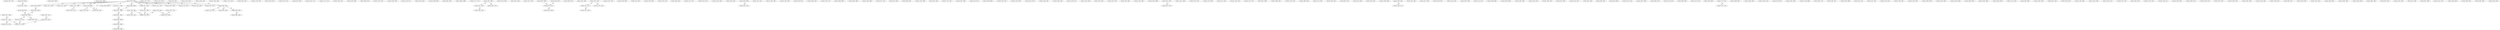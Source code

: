 strict digraph G {
  1 [ label="Unknown: 0000 : 7D47" ];
  2 [ label="Routine: 9FA4 : 9FB3" ];
  3 [ label="Routine: A007 : A00D" ];
  4 [ label="Routine: BCEC : BCED" ];
  5 [ label="Unknown: AFFC : AFFD" ];
  6 [ label="Routine: CA30 : CA3D" ];
  7 [ label="Routine: CA11 : CA23" ];
  8 [ label="Unknown: CA24 : CA2F" ];
  9 [ label="Unknown: B1D4 : B5CD" ];
  10 [ label="Routine: B68B : B6A1" ];
  11 [ label="Routine: AF8F : AFDE" ];
  12 [ label="Routine: 9F93 : 9FA1" ];
  13 [ label="Unknown: C6AD : C6AD" ];
  14 [ label="Unknown: C486 : C486" ];
  15 [ label="Unknown: A03D : A09D" ];
  16 [ label="Unknown: C4CA : C4CB" ];
  17 [ label="Unknown: B612 : B613" ];
  18 [ label="Unknown: C78B : C799" ];
  19 [ label="Routine: C892 : C8A3" ];
  20 [ label="Routine: 9D7B : 9DAD" ];
  21 [ label="Routine: CCDB : CCEA" ];
  22 [ label="Unknown: E470 : E470" ];
  23 [ label="Routine: 9F7D : 9F80" ];
  24 [ label="Routine: C48E : C4B4" ];
  25 [ label="Routine: E550 : E553" ];
  26 [ label="Routine: C4D8 : C4DF" ];
  27 [ label="Unknown: C461 : C472" ];
  28 [ label="Unknown: C7A1 : C7A2" ];
  29 [ label="Unknown: E49C : E4A7" ];
  30 [ label="Routine: E4A8 : E4B6" ];
  31 [ label="Routine: 9F6B : 9F7B" ];
  32 [ label="Unknown: C4CF : C4D7" ];
  33 [ label="Unknown: F085 : F086" ];
  34 [ label="Routine: C6A0 : C6AC" ];
  35 [ label="Unknown: C450 : C451" ];
  36 [ label="Unknown: 9F49 : 9F50" ];
  37 [ label="Unknown: B03B : B0FB" ];
  38 [ label="Routine: 7D54 : 7D5A" ];
  39 [ label="Routine: 7D48 : 7D4E" ];
  40 [ label="Routine: 9DB1 : 9DD4" ];
  41 [ label="Routine: A09E : A0A4" ];
  42 [ label="Routine: A035 : A03C" ];
  43 [ label="Routine: DB9E : DBA4" ];
  44 [ label="Routine: B935 : B95C" ];
  45 [ label="Unknown: BBEC : BBF6" ];
  46 [ label="Unknown: C777 : C778" ];
  47 [ label="Routine: CB85 : CB91" ];
  48 [ label="Routine: C651 : C663" ];
  49 [ label="Unknown: B193 : B1B9" ];
  50 [ label="Routine: B614 : B626" ];
  51 [ label="Routine: C4CC : C4CE" ];
  52 [ label="Routine: BBF7 : BBFC" ];
  53 [ label="Routine: BC02 : BC7A" ];
  54 [ label="Routine: E4BB : E4CF" ];
  55 [ label="Routine: C692 : C699" ];
  56 [ label="Routine: C8F1 : C917" ];
  57 [ label="Routine: C8B1 : C8E3" ];
  58 [ label="Routine: C918 : C92D" ];
  59 [ label="Routine: BAF7 : BB0B" ];
  60 [ label="Routine: BB98 : BBEB" ];
  61 [ label="Routine: BB11 : BB24" ];
  62 [ label="Routine: E471 : E49B" ];
  63 [ label="Routine: 9F21 : 9F48" ];
  64 [ label="Routine: E542 : E54F" ];
  65 [ label="Unknown: CA3E : CA48" ];
  66 [ label="Unknown: B929 : B934" ];
  67 [ label="Routine: 9F51 : 9F5F" ];
  68 [ label="Unknown: E55F : EF39" ];
  69 [ label="Routine: C41C : C423" ];
  70 [ label="Routine: C47B : C47D" ];
  71 [ label="Routine: B033 : B03A" ];
  72 [ label="Unknown: C424 : C424" ];
  73 [ label="Unknown: E554 : E554" ];
  74 [ label="Unknown: C9D2 : C9D6" ];
  75 [ label="Unknown: 9FA2 : 9FA3" ];
  76 [ label="Routine: B6A2 : B6BD" ];
  77 [ label="Routine: B729 : B759" ];
  78 [ label="Routine: C487 : C48C" ];
  79 [ label="Unknown: 7D5B : 7D98" ];
  80 [ label="Unknown: C8E4 : C8F0" ];
  81 [ label="Routine: C9D7 : C9EE" ];
  82 [ label="Routine: B1C7 : B1D3" ];
  83 [ label="Routine: EF3E : EF54" ];
  84 [ label="Unknown: B95D : BAC2" ];
  85 [ label="Routine: C76E : C776" ];
  86 [ label="Routine: CA49 : CA67" ];
  87 [ label="Routine: B14C : B192" ];
  88 [ label="Unknown: BB84 : BB8C" ];
  89 [ label="Unknown: B00A : B00B" ];
  90 [ label="Unknown: B63C : B63D" ];
  91 [ label="Routine: C425 : C42A" ];
  92 [ label="Routine: B025 : B030" ];
  93 [ label="Routine: B663 : B676" ];
  94 [ label="Routine: 9DE5 : 9DEC" ];
  95 [ label="Unknown: C92E : C9B9" ];
  96 [ label="Routine: F082 : F084" ];
  97 [ label="Unknown: C7C4 : C891" ];
  98 [ label="Unknown: B627 : B628" ];
  99 [ label="Routine: B63E : B659" ];
  100 [ label="Routine: B5CE : B5F9" ];
  101 [ label="Routine: E503 : E525" ];
  102 [ label="Routine: BB2E : BB58" ];
  103 [ label="Routine: BB5E : BB83" ];
  104 [ label="Unknown: BB59 : BB5D" ];
  105 [ label="Unknown: E42D : E437" ];
  106 [ label="Unknown: C9C9 : C9CD" ];
  107 [ label="Unknown: B031 : B032" ];
  108 [ label="Routine: CCCD : CCD2" ];
  109 [ label="Routine: C47E : C485" ];
  110 [ label="Routine: C6FF : C703" ];
  111 [ label="Routine: C6D2 : C6D9" ];
  112 [ label="Unknown: C664 : C691" ];
  113 [ label="Unknown: 9FEA : A006" ];
  114 [ label="Unknown: CA08 : CA10" ];
  115 [ label="Unknown: C9F9 : C9FE" ];
  116 [ label="Routine: C9F5 : C9F8" ];
  117 [ label="Routine: AAB2 : AACB" ];
  118 [ label="Routine: E438 : E46F" ];
  119 [ label="Routine: C6C5 : C6CF" ];
  120 [ label="Routine: F08C : F08E" ];
  121 [ label="Unknown: C8A4 : C8B0" ];
  122 [ label="Unknown: DBC3 : DBDB" ];
  123 [ label="Routine: 9E22 : 9E2F" ];
  124 [ label="Routine: F075 : F07F" ];
  125 [ label="Unknown: AACC : AF8E" ];
  126 [ label="Unknown: E501 : E502" ];
  127 [ label="Unknown: B75A : B865" ];
  128 [ label="Routine: C452 : C460" ];
  129 [ label="Routine: BCAA : BCB0" ];
  130 [ label="Routine: BC93 : BCA9" ];
  131 [ label="Unknown: C42B : C42B" ];
  132 [ label="Routine: E555 : E55E" ];
  133 [ label="Routine: C4B7 : C4C9" ];
  134 [ label="Unknown: C47A : C47A" ];
  135 [ label="Routine: B677 : B688" ];
  136 [ label="Routine: 9E07 : 9E14" ];
  137 [ label="Unknown: BBFD : BC01" ];
  138 [ label="Unknown: 7D4F : 7D53" ];
  139 [ label="Unknown: BB94 : BB97" ];
  140 [ label="Routine: C9FF : CA07" ];
  141 [ label="Routine: C7A3 : C7B8" ];
  142 [ label="Unknown: 9E30 : 9F20" ];
  143 [ label="Routine: B00C : B022" ];
  144 [ label="Routine: EF55 : EF99" ];
  145 [ label="Routine: E4D0 : E500" ];
  146 [ label="Routine: B916 : B928" ];
  147 [ label="Routine: B866 : B875" ];
  148 [ label="Unknown: 9DAE : 9DB0" ];
  149 [ label="Routine: C7B9 : C7C3" ];
  150 [ label="Routine: C6AE : C6BC" ];
  151 [ label="Routine: C9CE : C9D1" ];
  152 [ label="Routine: A012 : A02B" ];
  153 [ label="Unknown: F080 : F081" ];
  154 [ label="Unknown: A0A5 : AAB1" ];
  155 [ label="Routine: B0FC : B0FD" ];
  156 [ label="Routine: C473 : C479" ];
  157 [ label="Unknown: B689 : B68A" ];
  158 [ label="Unknown: BB25 : BB2D" ];
  159 [ label="Unknown: B661 : B662" ];
  160 [ label="Routine: DC3E : DC40" ];
  161 [ label="Unknown: C9EF : C9F4" ];
  162 [ label="Routine: EF3A : EF3D" ];
  163 [ label="Unknown: 9E15 : 9E21" ];
  164 [ label="Routine: F087 : F089" ];
  165 [ label="Routine: C69B : C69C" ];
  166 [ label="Routine: B629 : B63B" ];
  167 [ label="Unknown: B107 : B14B" ];
  168 [ label="Routine: BB8D : BB93" ];
  169 [ label="Unknown: BCB1 : BCB5" ];
  170 [ label="Routine: B0FE : B106" ];
  171 [ label="Unknown: B71B : B728" ];
  172 [ label="Routine: DBA6 : DBC2" ];
  173 [ label="Routine: C42C : C44F" ];
  174 [ label="Routine: AFFE : B009" ];
  175 [ label="Routine: C79A : C7A0" ];
  176 [ label="Routine: C779 : C78A" ];
  177 [ label="Unknown: B6BE : B6C1" ];
  178 [ label="Unknown: C69D : C69F" ];
  179 [ label="Unknown: BCEE : C41B" ];
  180 [ label="Routine: BC7B : BC92" ];
  181 [ label="Unknown: F08A : F08B" ];
  182 [ label="Unknown: CCEB : DB9D" ];
  183 [ label="Routine: B6FC : B71A" ];
  184 [ label="Routine: 7D99 : 7DA1" ];
  185 [ label="Unknown: B876 : B89B" ];
  186 [ label="Routine: B89C : B90E" ];
  187 [ label="Routine: E420 : E42C" ];
  188 [ label="Routine: DBE8 : DBF4" ];
  189 [ label="Routine: E531 : E541" ];
  190 [ label="Routine: A02F : A034" ];
  191 [ label="Unknown: E526 : E530" ];
  192 [ label="Unknown: C4E0 : C650" ];
  193 [ label="Unknown: C48D : C48D" ];
  194 [ label="Unknown: 9DED : 9E06" ];
  195 [ label="Unknown: BACD : BAF6" ];
  196 [ label="Routine: AFDF : AFFB" ];
  197 [ label="Unknown: BCDE : BCEB" ];
  198 [ label="Routine: BCB6 : BCDD" ];
  199 [ label="Unknown: DBA5 : DBA5" ];
  200 [ label="Unknown: 9FB4 : 9FDD" ];
  201 [ label="Unknown: C704 : C76D" ];
  202 [ label="Routine: B65A : B660" ];
  203 [ label="Unknown: C6DA : C6FE" ];
  204 [ label="Routine: BAC3 : BACC" ];
  205 [ label="Routine: DC38 : DC3D" ];
  206 [ label="Unknown: CA68 : CB84" ];
  207 [ label="Unknown: C69A : C69A" ];
  208 [ label="Unknown: CB92 : CCCC" ];
  209 [ label="Unknown: A02C : A02E" ];
  210 [ label="Routine: C9BA : C9C8" ];
  211 [ label="Unknown: CCD3 : CCDA" ];
  212 [ label="Unknown: A00E : A011" ];
  213 [ label="Unknown: F09A : FFFF" ];
  214 [ label="Unknown: DBF5 : DC37" ];
  215 [ label="Unknown: EF9A : F074" ];
  216 [ label="Unknown: 9F7C : 9F7C" ];
  217 [ label="Unknown: C6BD : C6C4" ];
  218 [ label="Unknown: 9F81 : 9F92" ];
  219 [ label="Unknown: C4B5 : C4B6" ];
  220 [ label="Unknown: C6D0 : C6D1" ];
  221 [ label="Routine: B605 : B611" ];
  222 [ label="Unknown: F08F : F090" ];
  223 [ label="Unknown: 7DA2 : 9D7A" ];
  224 [ label="Unknown: B5FA : B604" ];
  225 [ label="Unknown: BB0C : BB10" ];
  226 [ label="Unknown: 9DD5 : 9DE4" ];
  227 [ label="Routine: DBDC : DBE7" ];
  228 [ label="Routine: B1BA : B1C6" ];
  229 [ label="Unknown: E4B7 : E4BA" ];
  230 [ label="Routine: F091 : F099" ];
  231 [ label="Routine: B6C2 : B6FB" ];
  232 [ label="Unknown: DC41 : E41F" ];
  233 [ label="Unknown: 9F60 : 9F6A" ];
  234 [ label="Unknown: B90F : B915" ];
  235 [ label="Routine: 9FDE : 9FE9" ];
  236 [ label="Unknown: B023 : B024" ];
  2 -> 3 [ label="null" ];
  7 -> 6 [ label="null" ];
  10 -> 11 [ label="null" ];
  20 -> 19 [ label="null" ];
  24 -> 25 [ label="null" ];
  24 -> 26 [ label="null" ];
  20 -> 34 [ label="null" ];
  39 -> 38 [ label="null" ];
  40 -> 41 [ label="null" ];
  40 -> 42 [ label="null" ];
  20 -> 40 [ label="null" ];
  20 -> 43 [ label="null" ];
  48 -> 47 [ label="null" ];
  52 -> 53 [ label="null" ];
  57 -> 56 [ label="null" ];
  56 -> 58 [ label="null" ];
  60 -> 59 [ label="null" ];
  59 -> 61 [ label="null" ];
  62 -> 59 [ label="null" ];
  20 -> 63 [ label="null" ];
  63 -> 64 [ label="null" ];
  20 -> 69 [ label="null" ];
  76 -> 77 [ label="null" ];
  81 -> 7 [ label="null" ];
  7 -> 82 [ label="null" ];
  86 -> 82 [ label="null" ];
  87 -> 82 [ label="null" ];
  20 -> 94 [ label="null" ];
  99 -> 11 [ label="null" ];
  100 -> 99 [ label="null" ];
  61 -> 102 [ label="null" ];
  102 -> 103 [ label="null" ];
  20 -> 100 [ label="null" ];
  57 -> 108 [ label="null" ];
  20 -> 109 [ label="null" ];
  111 -> 110 [ label="null" ];
  20 -> 117 [ label="null" ];
  64 -> 25 [ label="null" ];
  118 -> 25 [ label="null" ];
  123 -> 124 [ label="null" ];
  53 -> 129 [ label="null" ];
  130 -> 53 [ label="null" ];
  111 -> 48 [ label="null" ];
  133 -> 132 [ label="null" ];
  118 -> 132 [ label="null" ];
  20 -> 136 [ label="null" ];
  140 -> 86 [ label="null" ];
  147 -> 146 [ label="null" ];
  150 -> 149 [ label="null" ];
  11 -> 87 [ label="null" ];
  20 -> 41 [ label="null" ];
  103 -> 168 [ label="null" ];
  176 -> 175 [ label="null" ];
  20 -> 147 [ label="null" ];
  147 -> 186 [ label="null" ];
  147 -> 187 [ label="null" ];
  186 -> 188 [ label="null" ];
  20 -> 39 [ label="null" ];
  20 -> 60 [ label="null" ];
  11 -> 196 [ label="null" ];
}

